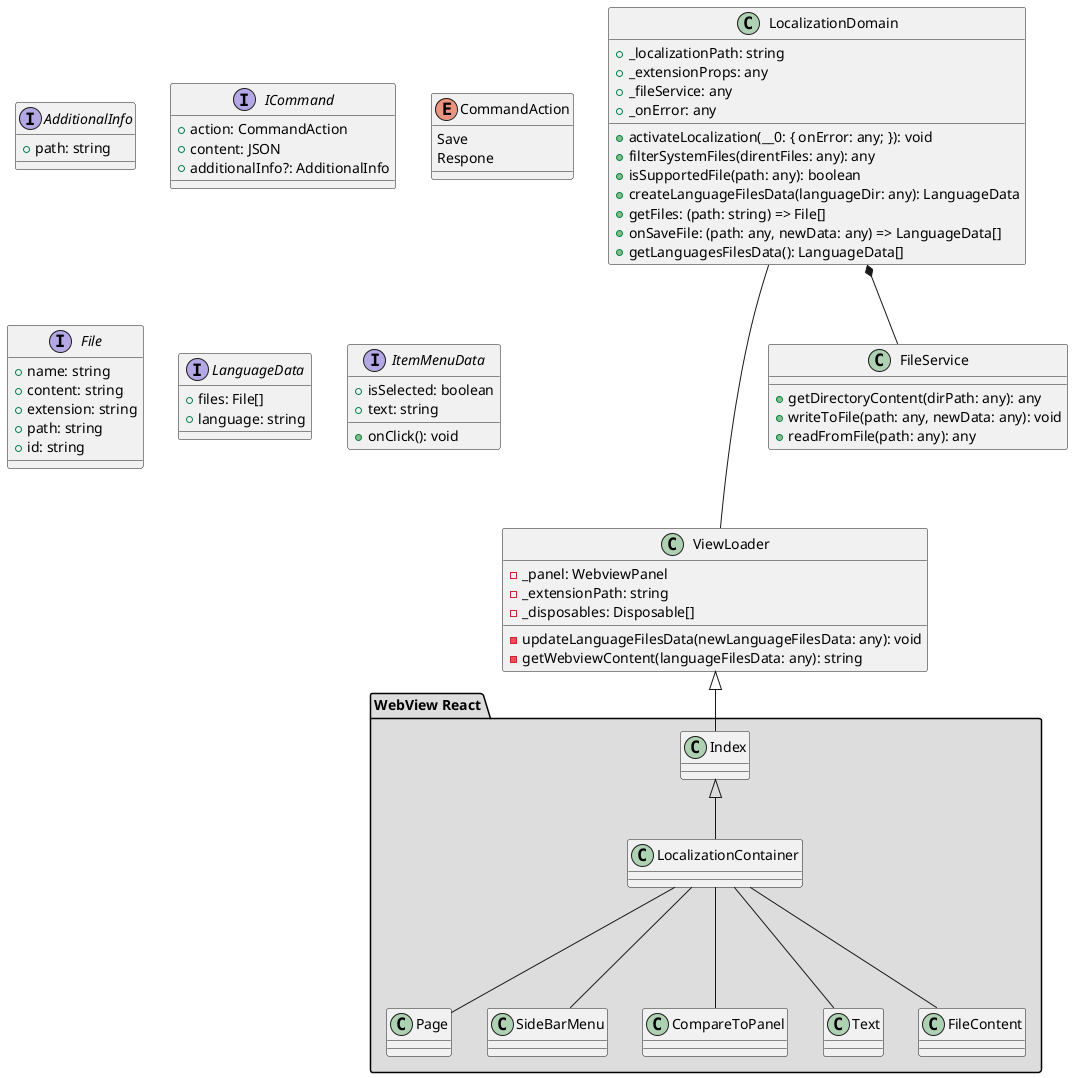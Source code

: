 @startuml

interface AdditionalInfo {
    +path: string
}
interface ICommand {
    +action: CommandAction
    +content: JSON
    +additionalInfo?: AdditionalInfo
}
enum CommandAction {
    Save
    Respone
}
interface File {
    +name: string
    +content: string
    +extension: string
    +path: string
    +id: string
}
interface LanguageData {
    +files: File[]
    +language: string
}
interface ItemMenuData {
    +isSelected: boolean
    +onClick(): void
    +text: string
}

class ViewLoader {
    -_panel: WebviewPanel
    -_extensionPath: string
    -_disposables: Disposable[]
    -updateLanguageFilesData(newLanguageFilesData: any): void
    -getWebviewContent(languageFilesData: any): string
}


class LocalizationDomain {
    +_localizationPath: string
    +_extensionProps: any
    +_fileService: any
    +_onError: any
    +activateLocalization(__0: { onError: any; }): void
    +filterSystemFiles(direntFiles: any): any
    +isSupportedFile(path: any): boolean
    +createLanguageFilesData(languageDir: any): LanguageData
    +getFiles: (path: string) => File[]
    +onSaveFile: (path: any, newData: any) => LanguageData[]
    +getLanguagesFilesData(): LanguageData[]
}

LocalizationDomain *-- FileService
LocalizationDomain --- ViewLoader



class FileService {
    +getDirectoryContent(dirPath: any): any
    +writeToFile(path: any, newData: any): void
    +readFromFile(path: any): any
}


package "WebView React" #DDDDDD {
 ViewLoader <|--Index
  class Index {}
  class LocalizationContainer{}
  class Page{}
  class SideBarMenu{}
  class CompareToPanel{}
  class Text{}
  class FileContent{}

  Index <|-- LocalizationContainer
  LocalizationContainer --- Page
  LocalizationContainer --- SideBarMenu
  LocalizationContainer --- CompareToPanel
  LocalizationContainer --- Text
  LocalizationContainer --- FileContent
}
@enduml



